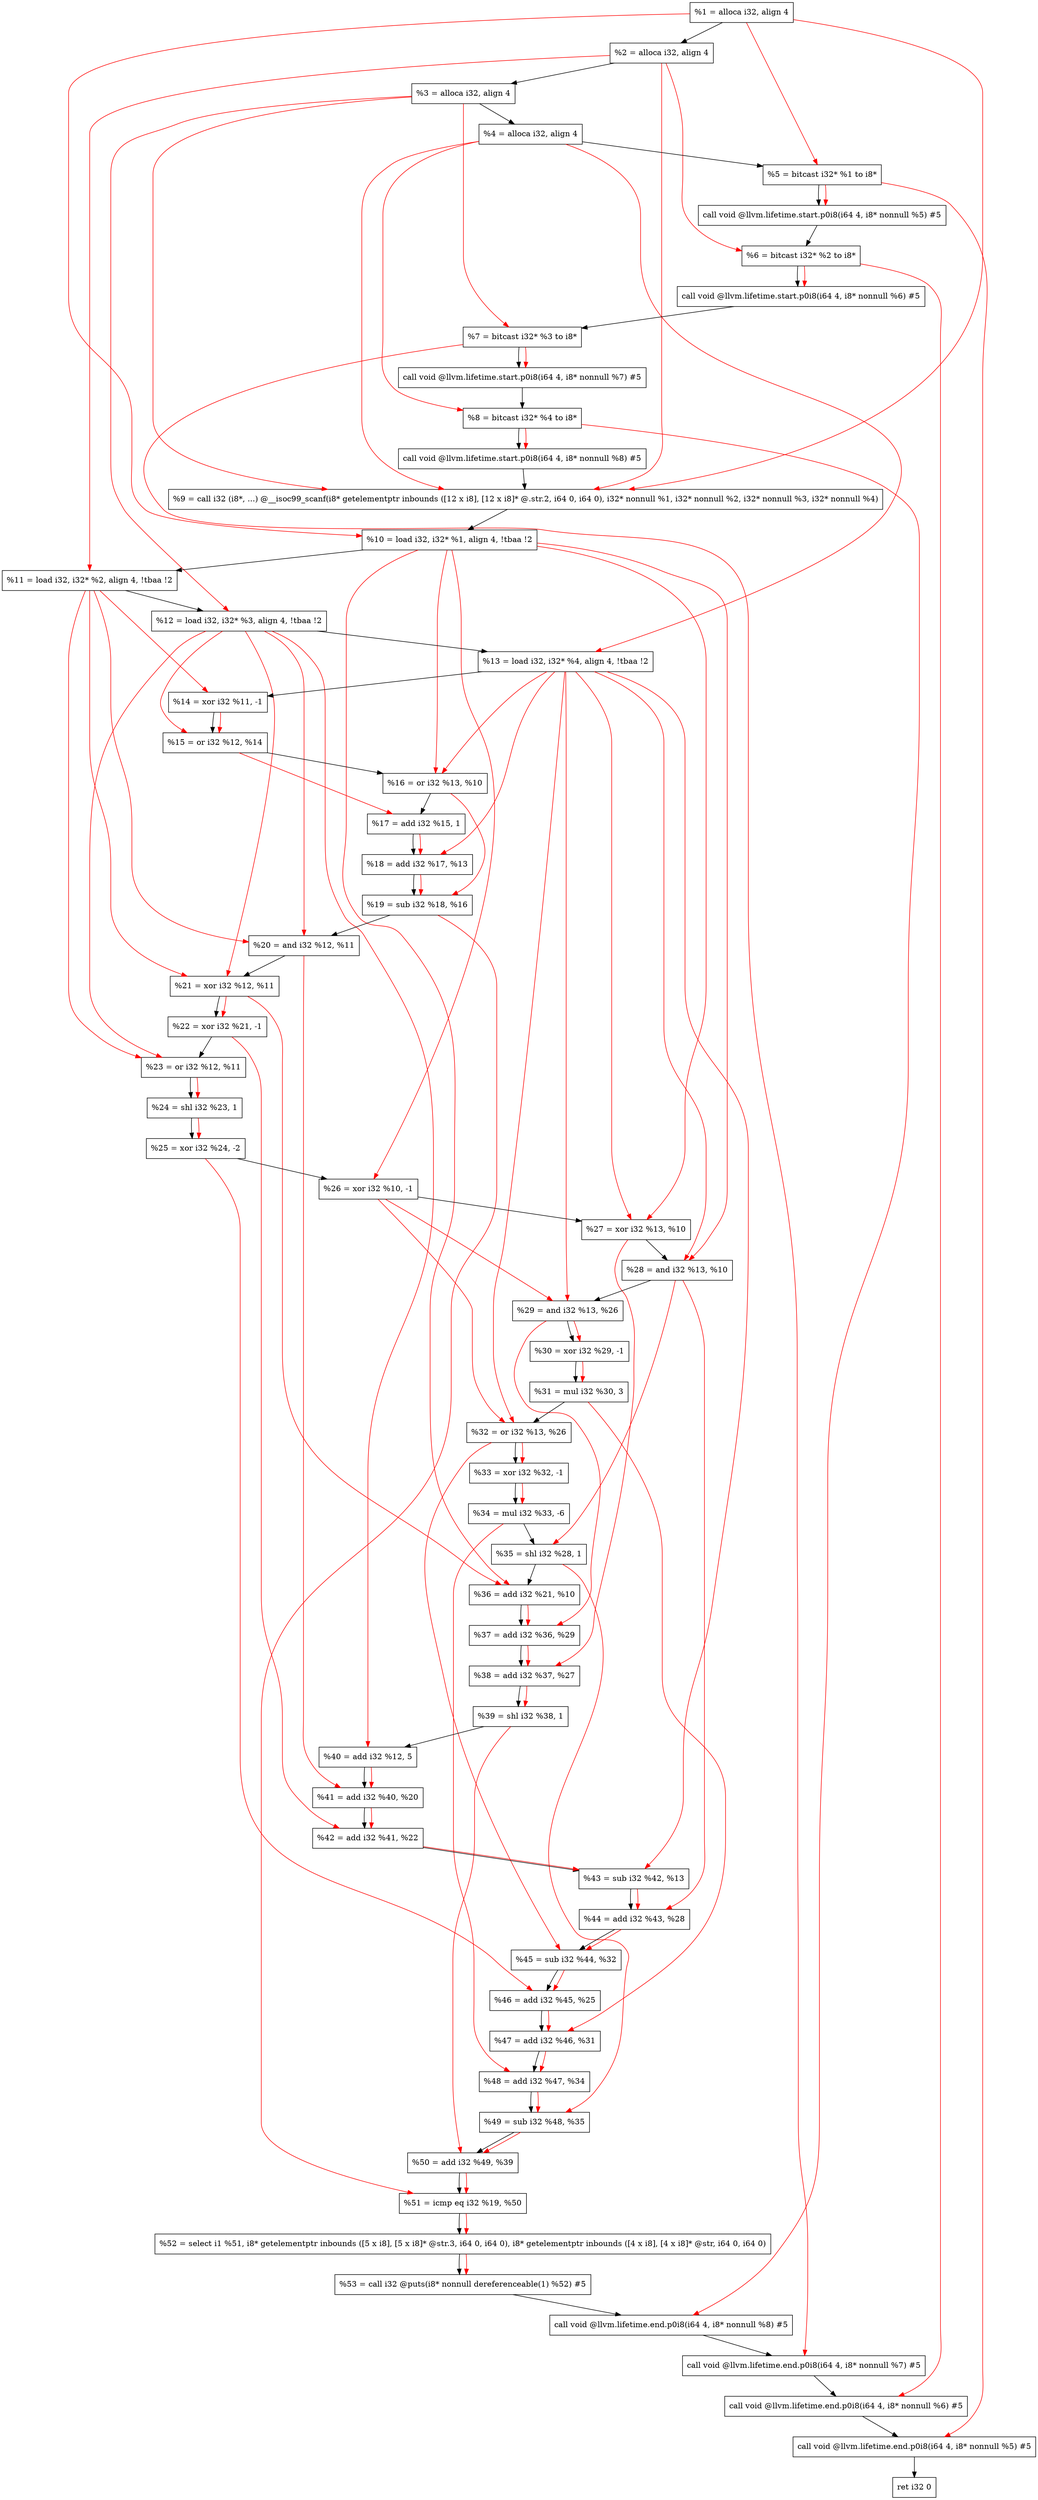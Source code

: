 digraph "DFG for'main' function" {
	Node0x222fb38[shape=record, label="  %1 = alloca i32, align 4"];
	Node0x222fbb8[shape=record, label="  %2 = alloca i32, align 4"];
	Node0x222fc48[shape=record, label="  %3 = alloca i32, align 4"];
	Node0x222fca8[shape=record, label="  %4 = alloca i32, align 4"];
	Node0x222fd58[shape=record, label="  %5 = bitcast i32* %1 to i8*"];
	Node0x2230188[shape=record, label="  call void @llvm.lifetime.start.p0i8(i64 4, i8* nonnull %5) #5"];
	Node0x2230268[shape=record, label="  %6 = bitcast i32* %2 to i8*"];
	Node0x2230368[shape=record, label="  call void @llvm.lifetime.start.p0i8(i64 4, i8* nonnull %6) #5"];
	Node0x2230428[shape=record, label="  %7 = bitcast i32* %3 to i8*"];
	Node0x22304d8[shape=record, label="  call void @llvm.lifetime.start.p0i8(i64 4, i8* nonnull %7) #5"];
	Node0x2230598[shape=record, label="  %8 = bitcast i32* %4 to i8*"];
	Node0x2230648[shape=record, label="  call void @llvm.lifetime.start.p0i8(i64 4, i8* nonnull %8) #5"];
	Node0x222ab00[shape=record, label="  %9 = call i32 (i8*, ...) @__isoc99_scanf(i8* getelementptr inbounds ([12 x i8], [12 x i8]* @.str.2, i64 0, i64 0), i32* nonnull %1, i32* nonnull %2, i32* nonnull %3, i32* nonnull %4)"];
	Node0x2230848[shape=record, label="  %10 = load i32, i32* %1, align 4, !tbaa !2"];
	Node0x22317b8[shape=record, label="  %11 = load i32, i32* %2, align 4, !tbaa !2"];
	Node0x2231e28[shape=record, label="  %12 = load i32, i32* %3, align 4, !tbaa !2"];
	Node0x2231e88[shape=record, label="  %13 = load i32, i32* %4, align 4, !tbaa !2"];
	Node0x2231f00[shape=record, label="  %14 = xor i32 %11, -1"];
	Node0x2231f70[shape=record, label="  %15 = or i32 %12, %14"];
	Node0x2231fe0[shape=record, label="  %16 = or i32 %13, %10"];
	Node0x2232050[shape=record, label="  %17 = add i32 %15, 1"];
	Node0x22320c0[shape=record, label="  %18 = add i32 %17, %13"];
	Node0x2232130[shape=record, label="  %19 = sub i32 %18, %16"];
	Node0x22321a0[shape=record, label="  %20 = and i32 %12, %11"];
	Node0x2232210[shape=record, label="  %21 = xor i32 %12, %11"];
	Node0x2232280[shape=record, label="  %22 = xor i32 %21, -1"];
	Node0x22322f0[shape=record, label="  %23 = or i32 %12, %11"];
	Node0x2232360[shape=record, label="  %24 = shl i32 %23, 1"];
	Node0x22323d0[shape=record, label="  %25 = xor i32 %24, -2"];
	Node0x2232440[shape=record, label="  %26 = xor i32 %10, -1"];
	Node0x22324b0[shape=record, label="  %27 = xor i32 %13, %10"];
	Node0x2232520[shape=record, label="  %28 = and i32 %13, %10"];
	Node0x2232590[shape=record, label="  %29 = and i32 %13, %26"];
	Node0x2232600[shape=record, label="  %30 = xor i32 %29, -1"];
	Node0x2232670[shape=record, label="  %31 = mul i32 %30, 3"];
	Node0x22326e0[shape=record, label="  %32 = or i32 %13, %26"];
	Node0x2232750[shape=record, label="  %33 = xor i32 %32, -1"];
	Node0x22327c0[shape=record, label="  %34 = mul i32 %33, -6"];
	Node0x2232830[shape=record, label="  %35 = shl i32 %28, 1"];
	Node0x22328a0[shape=record, label="  %36 = add i32 %21, %10"];
	Node0x2232910[shape=record, label="  %37 = add i32 %36, %29"];
	Node0x2232980[shape=record, label="  %38 = add i32 %37, %27"];
	Node0x22329f0[shape=record, label="  %39 = shl i32 %38, 1"];
	Node0x2232a60[shape=record, label="  %40 = add i32 %12, 5"];
	Node0x2232ad0[shape=record, label="  %41 = add i32 %40, %20"];
	Node0x2232b40[shape=record, label="  %42 = add i32 %41, %22"];
	Node0x2232bb0[shape=record, label="  %43 = sub i32 %42, %13"];
	Node0x2232c20[shape=record, label="  %44 = add i32 %43, %28"];
	Node0x2232c90[shape=record, label="  %45 = sub i32 %44, %32"];
	Node0x2232d00[shape=record, label="  %46 = add i32 %45, %25"];
	Node0x2232d70[shape=record, label="  %47 = add i32 %46, %31"];
	Node0x2232de0[shape=record, label="  %48 = add i32 %47, %34"];
	Node0x2232e50[shape=record, label="  %49 = sub i32 %48, %35"];
	Node0x2232ec0[shape=record, label="  %50 = add i32 %49, %39"];
	Node0x2232f30[shape=record, label="  %51 = icmp eq i32 %19, %50"];
	Node0x21cf8b8[shape=record, label="  %52 = select i1 %51, i8* getelementptr inbounds ([5 x i8], [5 x i8]* @str.3, i64 0, i64 0), i8* getelementptr inbounds ([4 x i8], [4 x i8]* @str, i64 0, i64 0)"];
	Node0x2232fc0[shape=record, label="  %53 = call i32 @puts(i8* nonnull dereferenceable(1) %52) #5"];
	Node0x2233268[shape=record, label="  call void @llvm.lifetime.end.p0i8(i64 4, i8* nonnull %8) #5"];
	Node0x22333c8[shape=record, label="  call void @llvm.lifetime.end.p0i8(i64 4, i8* nonnull %7) #5"];
	Node0x22334d8[shape=record, label="  call void @llvm.lifetime.end.p0i8(i64 4, i8* nonnull %6) #5"];
	Node0x22335e8[shape=record, label="  call void @llvm.lifetime.end.p0i8(i64 4, i8* nonnull %5) #5"];
	Node0x22336a8[shape=record, label="  ret i32 0"];
	Node0x222fb38 -> Node0x222fbb8;
	Node0x222fbb8 -> Node0x222fc48;
	Node0x222fc48 -> Node0x222fca8;
	Node0x222fca8 -> Node0x222fd58;
	Node0x222fd58 -> Node0x2230188;
	Node0x2230188 -> Node0x2230268;
	Node0x2230268 -> Node0x2230368;
	Node0x2230368 -> Node0x2230428;
	Node0x2230428 -> Node0x22304d8;
	Node0x22304d8 -> Node0x2230598;
	Node0x2230598 -> Node0x2230648;
	Node0x2230648 -> Node0x222ab00;
	Node0x222ab00 -> Node0x2230848;
	Node0x2230848 -> Node0x22317b8;
	Node0x22317b8 -> Node0x2231e28;
	Node0x2231e28 -> Node0x2231e88;
	Node0x2231e88 -> Node0x2231f00;
	Node0x2231f00 -> Node0x2231f70;
	Node0x2231f70 -> Node0x2231fe0;
	Node0x2231fe0 -> Node0x2232050;
	Node0x2232050 -> Node0x22320c0;
	Node0x22320c0 -> Node0x2232130;
	Node0x2232130 -> Node0x22321a0;
	Node0x22321a0 -> Node0x2232210;
	Node0x2232210 -> Node0x2232280;
	Node0x2232280 -> Node0x22322f0;
	Node0x22322f0 -> Node0x2232360;
	Node0x2232360 -> Node0x22323d0;
	Node0x22323d0 -> Node0x2232440;
	Node0x2232440 -> Node0x22324b0;
	Node0x22324b0 -> Node0x2232520;
	Node0x2232520 -> Node0x2232590;
	Node0x2232590 -> Node0x2232600;
	Node0x2232600 -> Node0x2232670;
	Node0x2232670 -> Node0x22326e0;
	Node0x22326e0 -> Node0x2232750;
	Node0x2232750 -> Node0x22327c0;
	Node0x22327c0 -> Node0x2232830;
	Node0x2232830 -> Node0x22328a0;
	Node0x22328a0 -> Node0x2232910;
	Node0x2232910 -> Node0x2232980;
	Node0x2232980 -> Node0x22329f0;
	Node0x22329f0 -> Node0x2232a60;
	Node0x2232a60 -> Node0x2232ad0;
	Node0x2232ad0 -> Node0x2232b40;
	Node0x2232b40 -> Node0x2232bb0;
	Node0x2232bb0 -> Node0x2232c20;
	Node0x2232c20 -> Node0x2232c90;
	Node0x2232c90 -> Node0x2232d00;
	Node0x2232d00 -> Node0x2232d70;
	Node0x2232d70 -> Node0x2232de0;
	Node0x2232de0 -> Node0x2232e50;
	Node0x2232e50 -> Node0x2232ec0;
	Node0x2232ec0 -> Node0x2232f30;
	Node0x2232f30 -> Node0x21cf8b8;
	Node0x21cf8b8 -> Node0x2232fc0;
	Node0x2232fc0 -> Node0x2233268;
	Node0x2233268 -> Node0x22333c8;
	Node0x22333c8 -> Node0x22334d8;
	Node0x22334d8 -> Node0x22335e8;
	Node0x22335e8 -> Node0x22336a8;
edge [color=red]
	Node0x222fb38 -> Node0x222fd58;
	Node0x222fd58 -> Node0x2230188;
	Node0x222fbb8 -> Node0x2230268;
	Node0x2230268 -> Node0x2230368;
	Node0x222fc48 -> Node0x2230428;
	Node0x2230428 -> Node0x22304d8;
	Node0x222fca8 -> Node0x2230598;
	Node0x2230598 -> Node0x2230648;
	Node0x222fb38 -> Node0x222ab00;
	Node0x222fbb8 -> Node0x222ab00;
	Node0x222fc48 -> Node0x222ab00;
	Node0x222fca8 -> Node0x222ab00;
	Node0x222fb38 -> Node0x2230848;
	Node0x222fbb8 -> Node0x22317b8;
	Node0x222fc48 -> Node0x2231e28;
	Node0x222fca8 -> Node0x2231e88;
	Node0x22317b8 -> Node0x2231f00;
	Node0x2231e28 -> Node0x2231f70;
	Node0x2231f00 -> Node0x2231f70;
	Node0x2231e88 -> Node0x2231fe0;
	Node0x2230848 -> Node0x2231fe0;
	Node0x2231f70 -> Node0x2232050;
	Node0x2232050 -> Node0x22320c0;
	Node0x2231e88 -> Node0x22320c0;
	Node0x22320c0 -> Node0x2232130;
	Node0x2231fe0 -> Node0x2232130;
	Node0x2231e28 -> Node0x22321a0;
	Node0x22317b8 -> Node0x22321a0;
	Node0x2231e28 -> Node0x2232210;
	Node0x22317b8 -> Node0x2232210;
	Node0x2232210 -> Node0x2232280;
	Node0x2231e28 -> Node0x22322f0;
	Node0x22317b8 -> Node0x22322f0;
	Node0x22322f0 -> Node0x2232360;
	Node0x2232360 -> Node0x22323d0;
	Node0x2230848 -> Node0x2232440;
	Node0x2231e88 -> Node0x22324b0;
	Node0x2230848 -> Node0x22324b0;
	Node0x2231e88 -> Node0x2232520;
	Node0x2230848 -> Node0x2232520;
	Node0x2231e88 -> Node0x2232590;
	Node0x2232440 -> Node0x2232590;
	Node0x2232590 -> Node0x2232600;
	Node0x2232600 -> Node0x2232670;
	Node0x2231e88 -> Node0x22326e0;
	Node0x2232440 -> Node0x22326e0;
	Node0x22326e0 -> Node0x2232750;
	Node0x2232750 -> Node0x22327c0;
	Node0x2232520 -> Node0x2232830;
	Node0x2232210 -> Node0x22328a0;
	Node0x2230848 -> Node0x22328a0;
	Node0x22328a0 -> Node0x2232910;
	Node0x2232590 -> Node0x2232910;
	Node0x2232910 -> Node0x2232980;
	Node0x22324b0 -> Node0x2232980;
	Node0x2232980 -> Node0x22329f0;
	Node0x2231e28 -> Node0x2232a60;
	Node0x2232a60 -> Node0x2232ad0;
	Node0x22321a0 -> Node0x2232ad0;
	Node0x2232ad0 -> Node0x2232b40;
	Node0x2232280 -> Node0x2232b40;
	Node0x2232b40 -> Node0x2232bb0;
	Node0x2231e88 -> Node0x2232bb0;
	Node0x2232bb0 -> Node0x2232c20;
	Node0x2232520 -> Node0x2232c20;
	Node0x2232c20 -> Node0x2232c90;
	Node0x22326e0 -> Node0x2232c90;
	Node0x2232c90 -> Node0x2232d00;
	Node0x22323d0 -> Node0x2232d00;
	Node0x2232d00 -> Node0x2232d70;
	Node0x2232670 -> Node0x2232d70;
	Node0x2232d70 -> Node0x2232de0;
	Node0x22327c0 -> Node0x2232de0;
	Node0x2232de0 -> Node0x2232e50;
	Node0x2232830 -> Node0x2232e50;
	Node0x2232e50 -> Node0x2232ec0;
	Node0x22329f0 -> Node0x2232ec0;
	Node0x2232130 -> Node0x2232f30;
	Node0x2232ec0 -> Node0x2232f30;
	Node0x2232f30 -> Node0x21cf8b8;
	Node0x21cf8b8 -> Node0x2232fc0;
	Node0x2230598 -> Node0x2233268;
	Node0x2230428 -> Node0x22333c8;
	Node0x2230268 -> Node0x22334d8;
	Node0x222fd58 -> Node0x22335e8;
}

